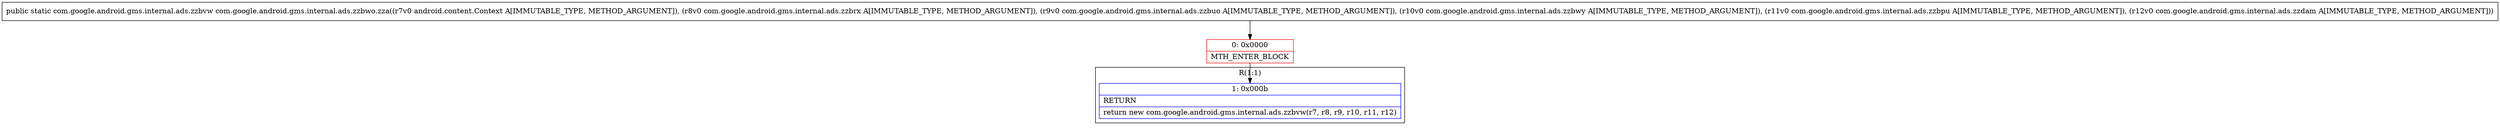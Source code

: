 digraph "CFG forcom.google.android.gms.internal.ads.zzbwo.zza(Landroid\/content\/Context;Lcom\/google\/android\/gms\/internal\/ads\/zzbrx;Lcom\/google\/android\/gms\/internal\/ads\/zzbuo;Lcom\/google\/android\/gms\/internal\/ads\/zzbwy;Lcom\/google\/android\/gms\/internal\/ads\/zzbpu;Lcom\/google\/android\/gms\/internal\/ads\/zzdam;)Lcom\/google\/android\/gms\/internal\/ads\/zzbvw;" {
subgraph cluster_Region_869519929 {
label = "R(1:1)";
node [shape=record,color=blue];
Node_1 [shape=record,label="{1\:\ 0x000b|RETURN\l|return new com.google.android.gms.internal.ads.zzbvw(r7, r8, r9, r10, r11, r12)\l}"];
}
Node_0 [shape=record,color=red,label="{0\:\ 0x0000|MTH_ENTER_BLOCK\l}"];
MethodNode[shape=record,label="{public static com.google.android.gms.internal.ads.zzbvw com.google.android.gms.internal.ads.zzbwo.zza((r7v0 android.content.Context A[IMMUTABLE_TYPE, METHOD_ARGUMENT]), (r8v0 com.google.android.gms.internal.ads.zzbrx A[IMMUTABLE_TYPE, METHOD_ARGUMENT]), (r9v0 com.google.android.gms.internal.ads.zzbuo A[IMMUTABLE_TYPE, METHOD_ARGUMENT]), (r10v0 com.google.android.gms.internal.ads.zzbwy A[IMMUTABLE_TYPE, METHOD_ARGUMENT]), (r11v0 com.google.android.gms.internal.ads.zzbpu A[IMMUTABLE_TYPE, METHOD_ARGUMENT]), (r12v0 com.google.android.gms.internal.ads.zzdam A[IMMUTABLE_TYPE, METHOD_ARGUMENT])) }"];
MethodNode -> Node_0;
Node_0 -> Node_1;
}

